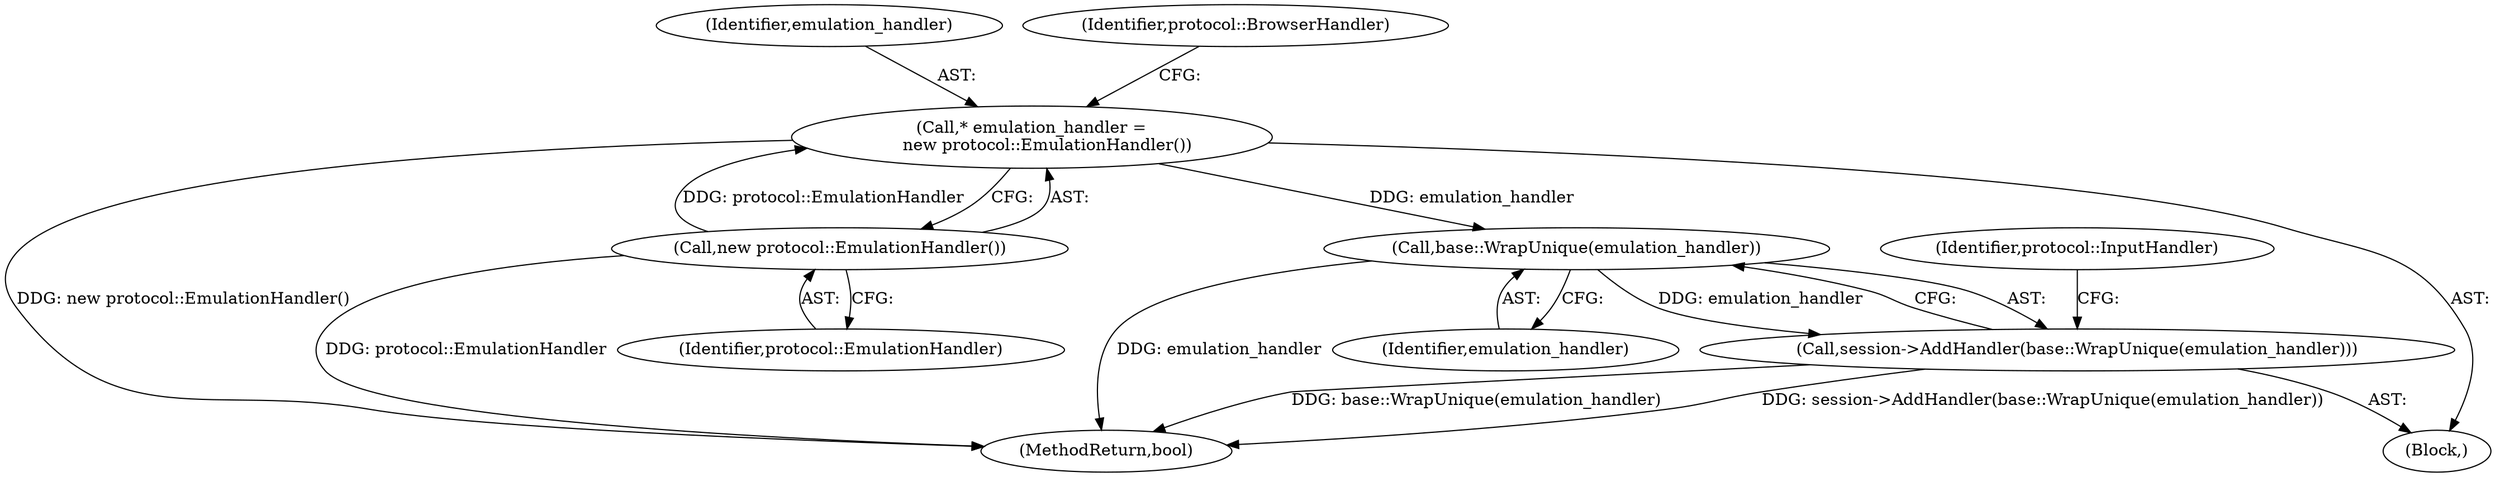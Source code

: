digraph "0_Chrome_46f5cfb6414c04b65cba4ec59ca992f338934fc9@pointer" {
"1000131" [label="(Call,base::WrapUnique(emulation_handler))"];
"1000118" [label="(Call,* emulation_handler =\n      new protocol::EmulationHandler())"];
"1000120" [label="(Call,new protocol::EmulationHandler())"];
"1000130" [label="(Call,session->AddHandler(base::WrapUnique(emulation_handler)))"];
"1000136" [label="(Identifier,protocol::InputHandler)"];
"1000120" [label="(Call,new protocol::EmulationHandler())"];
"1000131" [label="(Call,base::WrapUnique(emulation_handler))"];
"1000206" [label="(MethodReturn,bool)"];
"1000130" [label="(Call,session->AddHandler(base::WrapUnique(emulation_handler)))"];
"1000103" [label="(Block,)"];
"1000119" [label="(Identifier,emulation_handler)"];
"1000125" [label="(Identifier,protocol::BrowserHandler)"];
"1000118" [label="(Call,* emulation_handler =\n      new protocol::EmulationHandler())"];
"1000132" [label="(Identifier,emulation_handler)"];
"1000121" [label="(Identifier,protocol::EmulationHandler)"];
"1000131" -> "1000130"  [label="AST: "];
"1000131" -> "1000132"  [label="CFG: "];
"1000132" -> "1000131"  [label="AST: "];
"1000130" -> "1000131"  [label="CFG: "];
"1000131" -> "1000206"  [label="DDG: emulation_handler"];
"1000131" -> "1000130"  [label="DDG: emulation_handler"];
"1000118" -> "1000131"  [label="DDG: emulation_handler"];
"1000118" -> "1000103"  [label="AST: "];
"1000118" -> "1000120"  [label="CFG: "];
"1000119" -> "1000118"  [label="AST: "];
"1000120" -> "1000118"  [label="AST: "];
"1000125" -> "1000118"  [label="CFG: "];
"1000118" -> "1000206"  [label="DDG: new protocol::EmulationHandler()"];
"1000120" -> "1000118"  [label="DDG: protocol::EmulationHandler"];
"1000120" -> "1000121"  [label="CFG: "];
"1000121" -> "1000120"  [label="AST: "];
"1000120" -> "1000206"  [label="DDG: protocol::EmulationHandler"];
"1000130" -> "1000103"  [label="AST: "];
"1000136" -> "1000130"  [label="CFG: "];
"1000130" -> "1000206"  [label="DDG: session->AddHandler(base::WrapUnique(emulation_handler))"];
"1000130" -> "1000206"  [label="DDG: base::WrapUnique(emulation_handler)"];
}
